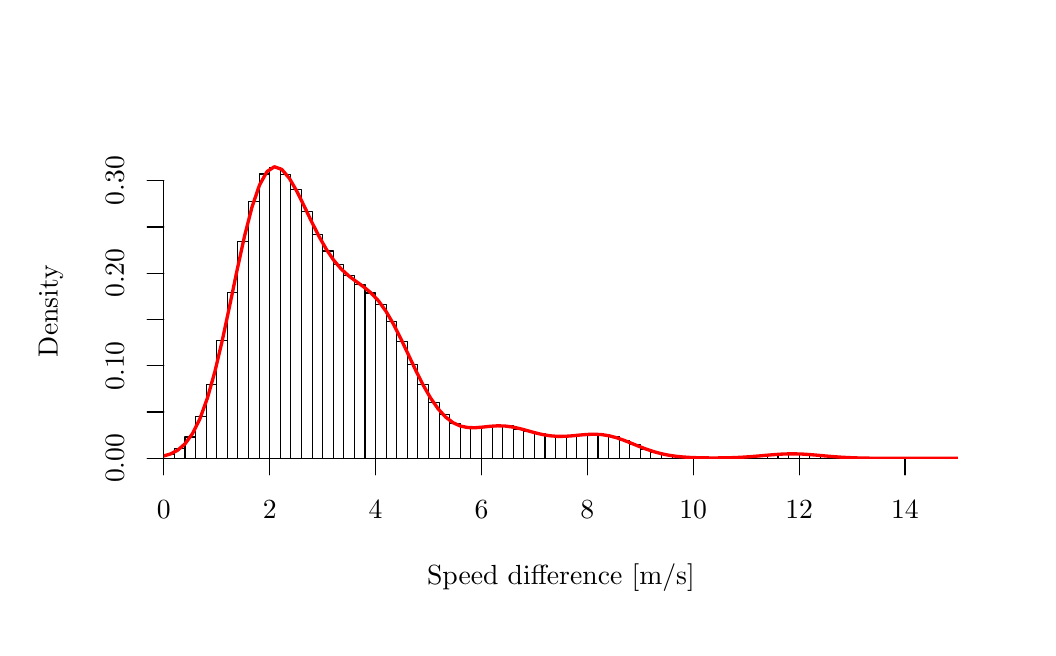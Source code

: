 % Created by tikzDevice version 0.12.3 on 2021-01-24 20:23:18
% !TEX encoding = UTF-8 Unicode
\begin{tikzpicture}[x=1pt,y=1pt]
\definecolor{fillColor}{RGB}{255,255,255}
\path[use as bounding box,fill=fillColor,fill opacity=0.00] (0,0) rectangle (361.35,216.81);
\begin{scope}
\path[clip] (  0.00,  0.00) rectangle (361.35,216.81);
\definecolor{drawColor}{RGB}{0,0,0}

\node[text=drawColor,anchor=base,inner sep=0pt, outer sep=0pt, scale=  1.00] at (192.68, 15.60) {Speed difference [m/s]};

\node[text=drawColor,rotate= 90.00,anchor=base,inner sep=0pt, outer sep=0pt, scale=  1.00] at ( 10.80,114.41) {Density};
\end{scope}
\begin{scope}
\path[clip] (  0.00,  0.00) rectangle (361.35,216.81);
\definecolor{drawColor}{RGB}{0,0,0}

\path[draw=drawColor,line width= 0.4pt,line join=round,line cap=round] ( 49.20, 61.20) -- (317.02, 61.20);

\path[draw=drawColor,line width= 0.4pt,line join=round,line cap=round] ( 49.20, 61.20) -- ( 49.20, 55.20);

\path[draw=drawColor,line width= 0.4pt,line join=round,line cap=round] ( 87.46, 61.20) -- ( 87.46, 55.20);

\path[draw=drawColor,line width= 0.4pt,line join=round,line cap=round] (125.72, 61.20) -- (125.72, 55.20);

\path[draw=drawColor,line width= 0.4pt,line join=round,line cap=round] (163.98, 61.20) -- (163.98, 55.20);

\path[draw=drawColor,line width= 0.4pt,line join=round,line cap=round] (202.24, 61.20) -- (202.24, 55.20);

\path[draw=drawColor,line width= 0.4pt,line join=round,line cap=round] (240.50, 61.20) -- (240.50, 55.20);

\path[draw=drawColor,line width= 0.4pt,line join=round,line cap=round] (278.76, 61.20) -- (278.76, 55.20);

\path[draw=drawColor,line width= 0.4pt,line join=round,line cap=round] (317.02, 61.20) -- (317.02, 55.20);

\node[text=drawColor,anchor=base,inner sep=0pt, outer sep=0pt, scale=  1.00] at ( 49.20, 39.60) {0};

\node[text=drawColor,anchor=base,inner sep=0pt, outer sep=0pt, scale=  1.00] at ( 87.46, 39.60) {2};

\node[text=drawColor,anchor=base,inner sep=0pt, outer sep=0pt, scale=  1.00] at (125.72, 39.60) {4};

\node[text=drawColor,anchor=base,inner sep=0pt, outer sep=0pt, scale=  1.00] at (163.98, 39.60) {6};

\node[text=drawColor,anchor=base,inner sep=0pt, outer sep=0pt, scale=  1.00] at (202.24, 39.60) {8};

\node[text=drawColor,anchor=base,inner sep=0pt, outer sep=0pt, scale=  1.00] at (240.50, 39.60) {10};

\node[text=drawColor,anchor=base,inner sep=0pt, outer sep=0pt, scale=  1.00] at (278.76, 39.60) {12};

\node[text=drawColor,anchor=base,inner sep=0pt, outer sep=0pt, scale=  1.00] at (317.02, 39.60) {14};

\path[draw=drawColor,line width= 0.4pt,line join=round,line cap=round] ( 49.20, 61.20) -- ( 49.20,161.51);

\path[draw=drawColor,line width= 0.4pt,line join=round,line cap=round] ( 49.20, 61.20) -- ( 43.20, 61.20);

\path[draw=drawColor,line width= 0.4pt,line join=round,line cap=round] ( 49.20, 77.92) -- ( 43.20, 77.92);

\path[draw=drawColor,line width= 0.4pt,line join=round,line cap=round] ( 49.20, 94.64) -- ( 43.20, 94.64);

\path[draw=drawColor,line width= 0.4pt,line join=round,line cap=round] ( 49.20,111.36) -- ( 43.20,111.36);

\path[draw=drawColor,line width= 0.4pt,line join=round,line cap=round] ( 49.20,128.08) -- ( 43.20,128.08);

\path[draw=drawColor,line width= 0.4pt,line join=round,line cap=round] ( 49.20,144.79) -- ( 43.20,144.79);

\path[draw=drawColor,line width= 0.4pt,line join=round,line cap=round] ( 49.20,161.51) -- ( 43.20,161.51);

\node[text=drawColor,rotate= 90.00,anchor=base,inner sep=0pt, outer sep=0pt, scale=  1.00] at ( 34.80, 61.20) {0.00};

\node[text=drawColor,rotate= 90.00,anchor=base,inner sep=0pt, outer sep=0pt, scale=  1.00] at ( 34.80, 94.64) {0.10};

\node[text=drawColor,rotate= 90.00,anchor=base,inner sep=0pt, outer sep=0pt, scale=  1.00] at ( 34.80,128.08) {0.20};

\node[text=drawColor,rotate= 90.00,anchor=base,inner sep=0pt, outer sep=0pt, scale=  1.00] at ( 34.80,161.51) {0.30};
\end{scope}
\begin{scope}
\path[clip] ( 49.20, 61.20) rectangle (336.15,167.61);
\definecolor{drawColor}{RGB}{0,0,0}

\path[draw=drawColor,line width= 0.4pt,line join=round,line cap=round] ( 30.07, 61.20) rectangle ( 33.90, 61.21);

\path[draw=drawColor,line width= 0.4pt,line join=round,line cap=round] ( 33.90, 61.20) rectangle ( 37.72, 61.21);

\path[draw=drawColor,line width= 0.4pt,line join=round,line cap=round] ( 37.72, 61.20) rectangle ( 41.55, 61.25);

\path[draw=drawColor,line width= 0.4pt,line join=round,line cap=round] ( 41.55, 61.20) rectangle ( 45.37, 61.37);

\path[draw=drawColor,line width= 0.4pt,line join=round,line cap=round] ( 45.37, 61.20) rectangle ( 49.20, 61.66);

\path[draw=drawColor,line width= 0.4pt,line join=round,line cap=round] ( 49.20, 61.20) rectangle ( 53.03, 62.63);

\path[draw=drawColor,line width= 0.4pt,line join=round,line cap=round] ( 53.03, 61.20) rectangle ( 56.85, 64.69);

\path[draw=drawColor,line width= 0.4pt,line join=round,line cap=round] ( 56.85, 61.20) rectangle ( 60.68, 68.88);

\path[draw=drawColor,line width= 0.4pt,line join=round,line cap=round] ( 60.68, 61.20) rectangle ( 64.50, 76.34);

\path[draw=drawColor,line width= 0.4pt,line join=round,line cap=round] ( 64.50, 61.20) rectangle ( 68.33, 87.97);

\path[draw=drawColor,line width= 0.4pt,line join=round,line cap=round] ( 68.33, 61.20) rectangle ( 72.16,103.73);

\path[draw=drawColor,line width= 0.4pt,line join=round,line cap=round] ( 72.16, 61.20) rectangle ( 75.98,121.07);

\path[draw=drawColor,line width= 0.4pt,line join=round,line cap=round] ( 75.98, 61.20) rectangle ( 79.81,139.57);

\path[draw=drawColor,line width= 0.4pt,line join=round,line cap=round] ( 79.81, 61.20) rectangle ( 83.63,153.85);

\path[draw=drawColor,line width= 0.4pt,line join=round,line cap=round] ( 83.63, 61.20) rectangle ( 87.46,163.93);

\path[draw=drawColor,line width= 0.4pt,line join=round,line cap=round] ( 87.46, 61.20) rectangle ( 91.29,166.36);

\path[draw=drawColor,line width= 0.4pt,line join=round,line cap=round] ( 91.29, 61.20) rectangle ( 95.11,163.62);

\path[draw=drawColor,line width= 0.4pt,line join=round,line cap=round] ( 95.11, 61.20) rectangle ( 98.94,158.43);

\path[draw=drawColor,line width= 0.4pt,line join=round,line cap=round] ( 98.94, 61.20) rectangle (102.76,150.40);

\path[draw=drawColor,line width= 0.4pt,line join=round,line cap=round] (102.76, 61.20) rectangle (106.59,142.11);

\path[draw=drawColor,line width= 0.4pt,line join=round,line cap=round] (106.59, 61.20) rectangle (110.42,136.09);

\path[draw=drawColor,line width= 0.4pt,line join=round,line cap=round] (110.42, 61.20) rectangle (114.24,131.17);

\path[draw=drawColor,line width= 0.4pt,line join=round,line cap=round] (114.24, 61.20) rectangle (118.07,127.33);

\path[draw=drawColor,line width= 0.4pt,line join=round,line cap=round] (118.07, 61.20) rectangle (121.89,124.14);

\path[draw=drawColor,line width= 0.4pt,line join=round,line cap=round] (121.89, 61.20) rectangle (125.72,120.93);

\path[draw=drawColor,line width= 0.4pt,line join=round,line cap=round] (125.72, 61.20) rectangle (129.55,116.87);

\path[draw=drawColor,line width= 0.4pt,line join=round,line cap=round] (129.55, 61.20) rectangle (133.37,110.57);

\path[draw=drawColor,line width= 0.4pt,line join=round,line cap=round] (133.37, 61.20) rectangle (137.20,103.49);

\path[draw=drawColor,line width= 0.4pt,line join=round,line cap=round] (137.20, 61.20) rectangle (141.02, 95.02);

\path[draw=drawColor,line width= 0.4pt,line join=round,line cap=round] (141.02, 61.20) rectangle (144.85, 87.81);

\path[draw=drawColor,line width= 0.4pt,line join=round,line cap=round] (144.85, 61.20) rectangle (148.68, 81.37);

\path[draw=drawColor,line width= 0.4pt,line join=round,line cap=round] (148.68, 61.20) rectangle (152.50, 76.87);

\path[draw=drawColor,line width= 0.4pt,line join=round,line cap=round] (152.50, 61.20) rectangle (156.33, 73.66);

\path[draw=drawColor,line width= 0.4pt,line join=round,line cap=round] (156.33, 61.20) rectangle (160.15, 72.36);

\path[draw=drawColor,line width= 0.4pt,line join=round,line cap=round] (160.15, 61.20) rectangle (163.98, 72.23);

\path[draw=drawColor,line width= 0.4pt,line join=round,line cap=round] (163.98, 61.20) rectangle (167.81, 72.82);

\path[draw=drawColor,line width= 0.4pt,line join=round,line cap=round] (167.81, 61.20) rectangle (171.63, 72.82);

\path[draw=drawColor,line width= 0.4pt,line join=round,line cap=round] (171.63, 61.20) rectangle (175.46, 72.93);

\path[draw=drawColor,line width= 0.4pt,line join=round,line cap=round] (175.46, 61.20) rectangle (179.28, 71.75);

\path[draw=drawColor,line width= 0.4pt,line join=round,line cap=round] (179.28, 61.20) rectangle (183.11, 70.95);

\path[draw=drawColor,line width= 0.4pt,line join=round,line cap=round] (183.11, 61.20) rectangle (186.94, 70.03);

\path[draw=drawColor,line width= 0.4pt,line join=round,line cap=round] (186.94, 61.20) rectangle (190.76, 69.52);

\path[draw=drawColor,line width= 0.4pt,line join=round,line cap=round] (190.76, 61.20) rectangle (194.59, 69.07);

\path[draw=drawColor,line width= 0.4pt,line join=round,line cap=round] (194.59, 61.20) rectangle (198.41, 69.08);

\path[draw=drawColor,line width= 0.4pt,line join=round,line cap=round] (198.41, 61.20) rectangle (202.24, 69.63);

\path[draw=drawColor,line width= 0.4pt,line join=round,line cap=round] (202.24, 61.20) rectangle (206.07, 70.00);

\path[draw=drawColor,line width= 0.4pt,line join=round,line cap=round] (206.07, 61.20) rectangle (209.89, 69.60);

\path[draw=drawColor,line width= 0.4pt,line join=round,line cap=round] (209.89, 61.20) rectangle (213.72, 69.04);

\path[draw=drawColor,line width= 0.4pt,line join=round,line cap=round] (213.72, 61.20) rectangle (217.54, 67.62);

\path[draw=drawColor,line width= 0.4pt,line join=round,line cap=round] (217.54, 61.20) rectangle (221.37, 66.10);

\path[draw=drawColor,line width= 0.4pt,line join=round,line cap=round] (221.37, 61.20) rectangle (225.20, 64.53);

\path[draw=drawColor,line width= 0.4pt,line join=round,line cap=round] (225.20, 61.20) rectangle (229.02, 63.31);

\path[draw=drawColor,line width= 0.4pt,line join=round,line cap=round] (229.02, 61.20) rectangle (232.85, 62.50);

\path[draw=drawColor,line width= 0.4pt,line join=round,line cap=round] (232.85, 61.20) rectangle (236.67, 61.90);

\path[draw=drawColor,line width= 0.4pt,line join=round,line cap=round] (236.67, 61.20) rectangle (240.50, 61.52);

\path[draw=drawColor,line width= 0.4pt,line join=round,line cap=round] (240.50, 61.20) rectangle (244.33, 61.40);

\path[draw=drawColor,line width= 0.4pt,line join=round,line cap=round] (244.33, 61.20) rectangle (248.15, 61.35);

\path[draw=drawColor,line width= 0.4pt,line join=round,line cap=round] (248.15, 61.20) rectangle (251.98, 61.35);

\path[draw=drawColor,line width= 0.4pt,line join=round,line cap=round] (251.98, 61.20) rectangle (255.80, 61.44);

\path[draw=drawColor,line width= 0.4pt,line join=round,line cap=round] (255.80, 61.20) rectangle (259.63, 61.60);

\path[draw=drawColor,line width= 0.4pt,line join=round,line cap=round] (259.63, 61.20) rectangle (263.46, 61.84);

\path[draw=drawColor,line width= 0.4pt,line join=round,line cap=round] (263.46, 61.20) rectangle (267.28, 62.18);

\path[draw=drawColor,line width= 0.4pt,line join=round,line cap=round] (267.28, 61.20) rectangle (271.11, 62.47);

\path[draw=drawColor,line width= 0.4pt,line join=round,line cap=round] (271.11, 61.20) rectangle (274.93, 62.74);

\path[draw=drawColor,line width= 0.4pt,line join=round,line cap=round] (274.93, 61.20) rectangle (278.76, 62.87);

\path[draw=drawColor,line width= 0.4pt,line join=round,line cap=round] (278.76, 61.20) rectangle (282.59, 62.72);

\path[draw=drawColor,line width= 0.4pt,line join=round,line cap=round] (282.59, 61.20) rectangle (286.41, 62.42);

\path[draw=drawColor,line width= 0.4pt,line join=round,line cap=round] (286.41, 61.20) rectangle (290.24, 62.07);

\path[draw=drawColor,line width= 0.4pt,line join=round,line cap=round] (290.24, 61.20) rectangle (294.06, 61.70);

\path[draw=drawColor,line width= 0.4pt,line join=round,line cap=round] (294.06, 61.20) rectangle (297.89, 61.53);

\path[draw=drawColor,line width= 0.4pt,line join=round,line cap=round] (297.89, 61.20) rectangle (301.72, 61.38);

\path[draw=drawColor,line width= 0.4pt,line join=round,line cap=round] (301.72, 61.20) rectangle (305.54, 61.27);

\path[draw=drawColor,line width= 0.4pt,line join=round,line cap=round] (305.54, 61.20) rectangle (309.37, 61.22);

\path[draw=drawColor,line width= 0.4pt,line join=round,line cap=round] (309.37, 61.20) rectangle (313.19, 61.21);

\path[draw=drawColor,line width= 0.4pt,line join=round,line cap=round] (313.19, 61.20) rectangle (317.02, 61.21);

\path[draw=drawColor,line width= 0.4pt,line join=round,line cap=round] (317.02, 61.20) rectangle (320.85, 61.20);

\path[draw=drawColor,line width= 0.4pt,line join=round,line cap=round] (320.85, 61.20) rectangle (324.67, 61.21);

\path[draw=drawColor,line width= 0.4pt,line join=round,line cap=round] (324.67, 61.20) rectangle (328.50, 61.22);

\path[draw=drawColor,line width= 0.4pt,line join=round,line cap=round] (328.50, 61.20) rectangle (332.32, 61.21);

\path[draw=drawColor,line width= 0.4pt,line join=round,line cap=round] (332.32, 61.20) rectangle (336.15, 61.22);

\path[draw=drawColor,line width= 0.4pt,line join=round,line cap=round] (336.15, 61.20) rectangle (339.98, 61.22);

\path[draw=drawColor,line width= 0.4pt,line join=round,line cap=round] (339.98, 61.20) rectangle (343.80, 61.21);

\path[draw=drawColor,line width= 0.4pt,line join=round,line cap=round] (343.80, 61.20) rectangle (347.63, 61.21);

\path[draw=drawColor,line width= 0.4pt,line join=round,line cap=round] (347.63, 61.20) rectangle (351.45, 61.21);

\path[draw=drawColor,line width= 0.4pt,line join=round,line cap=round] (351.45, 61.20) rectangle (355.28, 61.21);

\path[draw=drawColor,line width= 0.4pt,line join=round,line cap=round] (355.28, 61.20) rectangle (359.11, 61.21);

\path[draw=drawColor,line width= 0.4pt,line join=round,line cap=round] (359.11, 61.20) rectangle (362.93, 61.20);
\definecolor{drawColor}{RGB}{255,0,0}

\path[draw=drawColor,line width= 1.2pt,line join=round,line cap=round] (  0.00, 61.20) --
	(  0.41, 61.20) --
	(  3.10, 61.20) --
	(  5.79, 61.20) --
	(  8.48, 61.20) --
	( 11.17, 61.20) --
	( 13.86, 61.20) --
	( 16.55, 61.20) --
	( 19.24, 61.20) --
	( 21.93, 61.20) --
	( 24.62, 61.20) --
	( 27.30, 61.20) --
	( 29.99, 61.20) --
	( 32.68, 61.20) --
	( 35.37, 61.21) --
	( 38.06, 61.22) --
	( 40.75, 61.26) --
	( 43.44, 61.35) --
	( 46.13, 61.55) --
	( 48.82, 61.95) --
	( 51.50, 62.73) --
	( 54.19, 64.12) --
	( 56.88, 66.46) --
	( 59.57, 70.14) --
	( 62.26, 75.55) --
	( 64.95, 82.97) --
	( 67.64, 92.48) --
	( 70.33,103.84) --
	( 73.02,116.44) --
	( 75.71,129.39) --
	( 78.39,141.61) --
	( 81.08,152.06) --
	( 83.77,159.94) --
	( 86.46,164.78) --
	( 89.15,166.56) --
	( 91.84,165.58) --
	( 94.53,162.42) --
	( 97.22,157.78) --
	( 99.91,152.34) --
	(102.59,146.71) --
	(105.28,141.36) --
	(107.97,136.63) --
	(110.66,132.68) --
	(113.35,129.54) --
	(116.04,127.09) --
	(118.73,125.08) --
	(121.42,123.15) --
	(124.11,120.92) --
	(126.80,118.04) --
	(129.48,114.31) --
	(132.17,109.70) --
	(134.86,104.38) --
	(137.55, 98.68) --
	(140.24, 92.97) --
	(142.93, 87.63) --
	(145.62, 82.94) --
	(148.31, 79.08) --
	(151.00, 76.13) --
	(153.69, 74.08) --
	(156.37, 72.85) --
	(159.06, 72.31) --
	(161.75, 72.25) --
	(164.44, 72.48) --
	(167.13, 72.77) --
	(169.82, 72.94) --
	(172.51, 72.86) --
	(175.20, 72.51) --
	(177.89, 71.92) --
	(180.57, 71.19) --
	(183.26, 70.44) --
	(185.95, 69.80) --
	(188.64, 69.35) --
	(191.33, 69.13) --
	(194.02, 69.14) --
	(196.71, 69.32) --
	(199.40, 69.59) --
	(202.09, 69.82) --
	(204.78, 69.91) --
	(207.46, 69.76) --
	(210.15, 69.33) --
	(212.84, 68.62) --
	(215.53, 67.68) --
	(218.22, 66.61) --
	(220.91, 65.51) --
	(223.60, 64.48) --
	(226.29, 63.59) --
	(228.98, 62.86) --
	(231.66, 62.31) --
	(234.35, 61.92) --
	(237.04, 61.66) --
	(239.73, 61.49) --
	(242.42, 61.40) --
	(245.11, 61.35) --
	(247.80, 61.33) --
	(250.49, 61.35) --
	(253.18, 61.39) --
	(255.87, 61.48) --
	(258.55, 61.62) --
	(261.24, 61.80) --
	(263.93, 62.02) --
	(266.62, 62.27) --
	(269.31, 62.50) --
	(272.00, 62.69) --
	(274.69, 62.80) --
	(277.38, 62.81) --
	(280.07, 62.72) --
	(282.76, 62.54) --
	(285.44, 62.31) --
	(288.13, 62.06) --
	(290.82, 61.83) --
	(293.51, 61.63) --
	(296.20, 61.48) --
	(298.89, 61.37) --
	(301.58, 61.29) --
	(304.27, 61.25) --
	(306.96, 61.23) --
	(309.64, 61.21) --
	(312.33, 61.21) --
	(315.02, 61.21) --
	(317.71, 61.21) --
	(320.40, 61.21) --
	(323.09, 61.21) --
	(325.78, 61.21) --
	(328.47, 61.21) --
	(331.16, 61.22) --
	(333.85, 61.22) --
	(336.53, 61.22) --
	(339.22, 61.22) --
	(341.91, 61.22) --
	(344.60, 61.21) --
	(347.29, 61.21) --
	(349.98, 61.21) --
	(352.67, 61.21) --
	(355.36, 61.20) --
	(358.05, 61.20) --
	(360.73, 61.20) --
	(361.35, 61.20);
\end{scope}
\end{tikzpicture}
